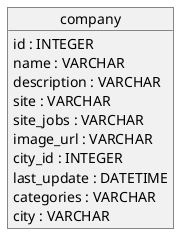 @startuml

object company

company : id : INTEGER
company : name : VARCHAR
company : description : VARCHAR
company : site : VARCHAR
company : site_jobs : VARCHAR
company : image_url : VARCHAR
company : city_id : INTEGER
company : last_update : DATETIME
company : categories : VARCHAR
company : city : VARCHAR

@enduml